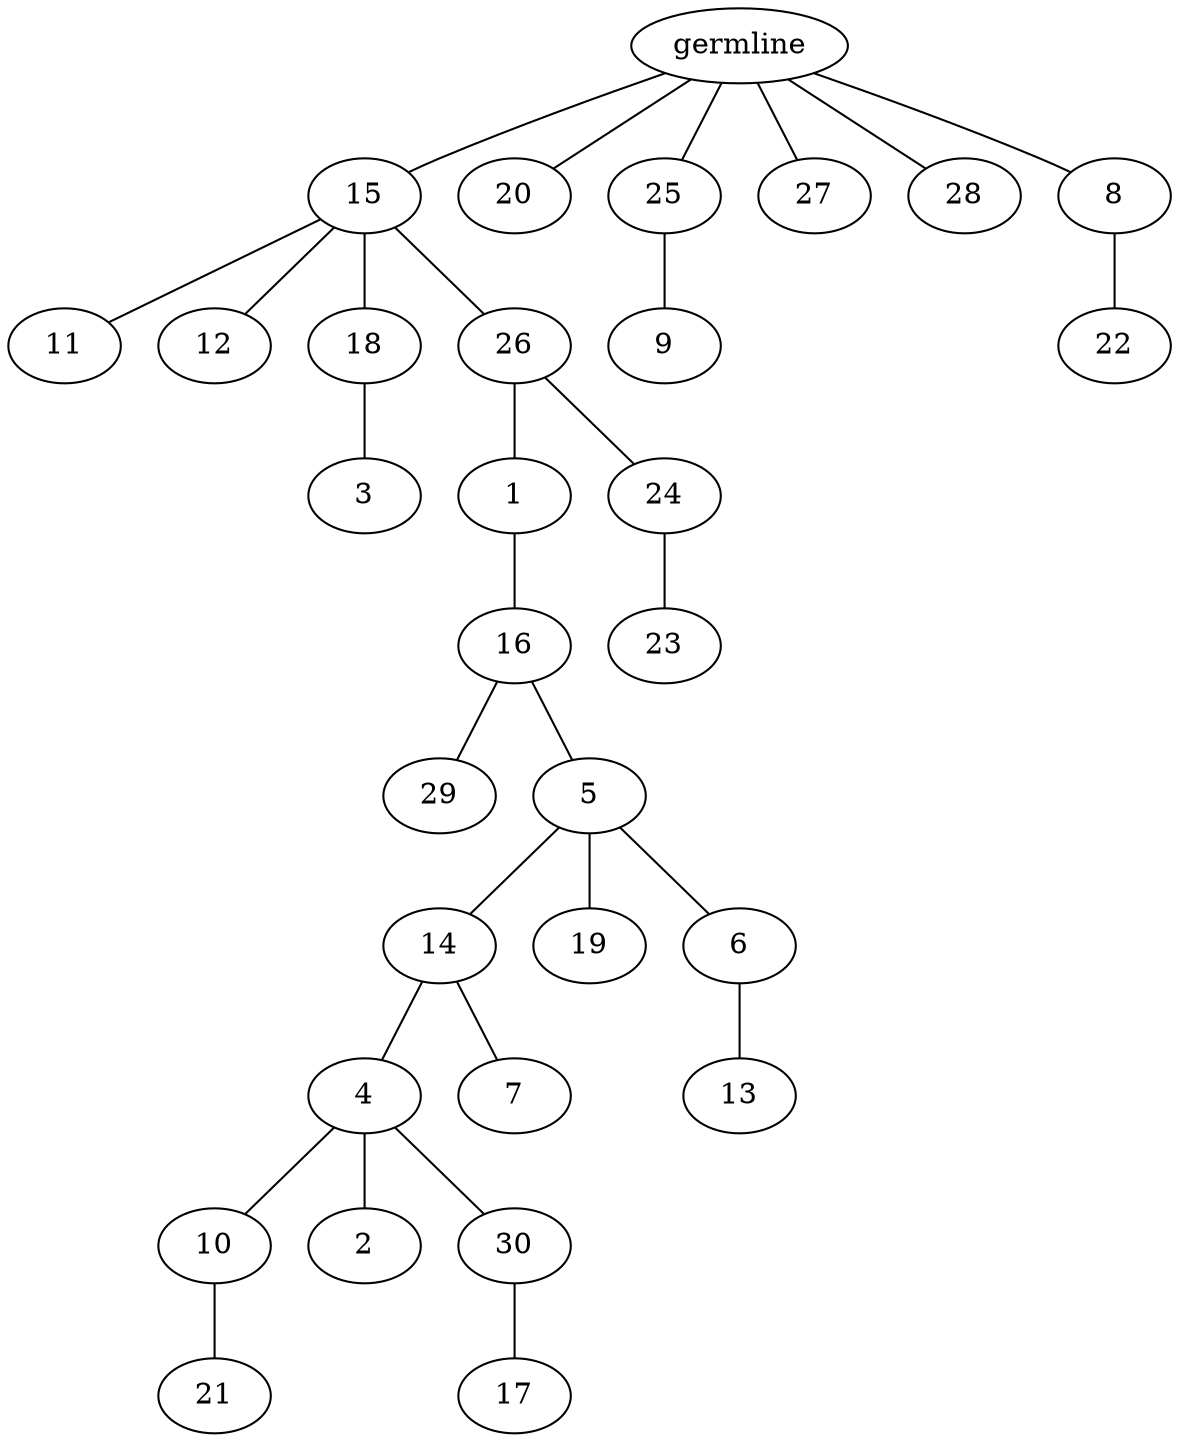 graph tree {
    "140254497912528" [label="germline"];
    "140254497941536" [label="15"];
    "140254497942256" [label="11"];
    "140254497943360" [label="12"];
    "140254487649872" [label="18"];
    "140254487649488" [label="3"];
    "140254487649584" [label="26"];
    "140254487649968" [label="1"];
    "140254487649104" [label="16"];
    "140254487648816" [label="29"];
    "140254487649536" [label="5"];
    "140254487649056" [label="14"];
    "140254487648240" [label="4"];
    "140254487647856" [label="10"];
    "140254487647424" [label="21"];
    "140254487646560" [label="2"];
    "140254487647520" [label="30"];
    "140254487646800" [label="17"];
    "140254487646416" [label="7"];
    "140254487648672" [label="19"];
    "140254487647712" [label="6"];
    "140254493317248" [label="13"];
    "140254487648912" [label="24"];
    "140254487648336" [label="23"];
    "140254497940528" [label="20"];
    "140254497943120" [label="25"];
    "140254487650112" [label="9"];
    "140254487648768" [label="27"];
    "140254487650064" [label="28"];
    "140254487646320" [label="8"];
    "140254498098048" [label="22"];
    "140254497912528" -- "140254497941536";
    "140254497912528" -- "140254497940528";
    "140254497912528" -- "140254497943120";
    "140254497912528" -- "140254487648768";
    "140254497912528" -- "140254487650064";
    "140254497912528" -- "140254487646320";
    "140254497941536" -- "140254497942256";
    "140254497941536" -- "140254497943360";
    "140254497941536" -- "140254487649872";
    "140254497941536" -- "140254487649584";
    "140254487649872" -- "140254487649488";
    "140254487649584" -- "140254487649968";
    "140254487649584" -- "140254487648912";
    "140254487649968" -- "140254487649104";
    "140254487649104" -- "140254487648816";
    "140254487649104" -- "140254487649536";
    "140254487649536" -- "140254487649056";
    "140254487649536" -- "140254487648672";
    "140254487649536" -- "140254487647712";
    "140254487649056" -- "140254487648240";
    "140254487649056" -- "140254487646416";
    "140254487648240" -- "140254487647856";
    "140254487648240" -- "140254487646560";
    "140254487648240" -- "140254487647520";
    "140254487647856" -- "140254487647424";
    "140254487647520" -- "140254487646800";
    "140254487647712" -- "140254493317248";
    "140254487648912" -- "140254487648336";
    "140254497943120" -- "140254487650112";
    "140254487646320" -- "140254498098048";
}
